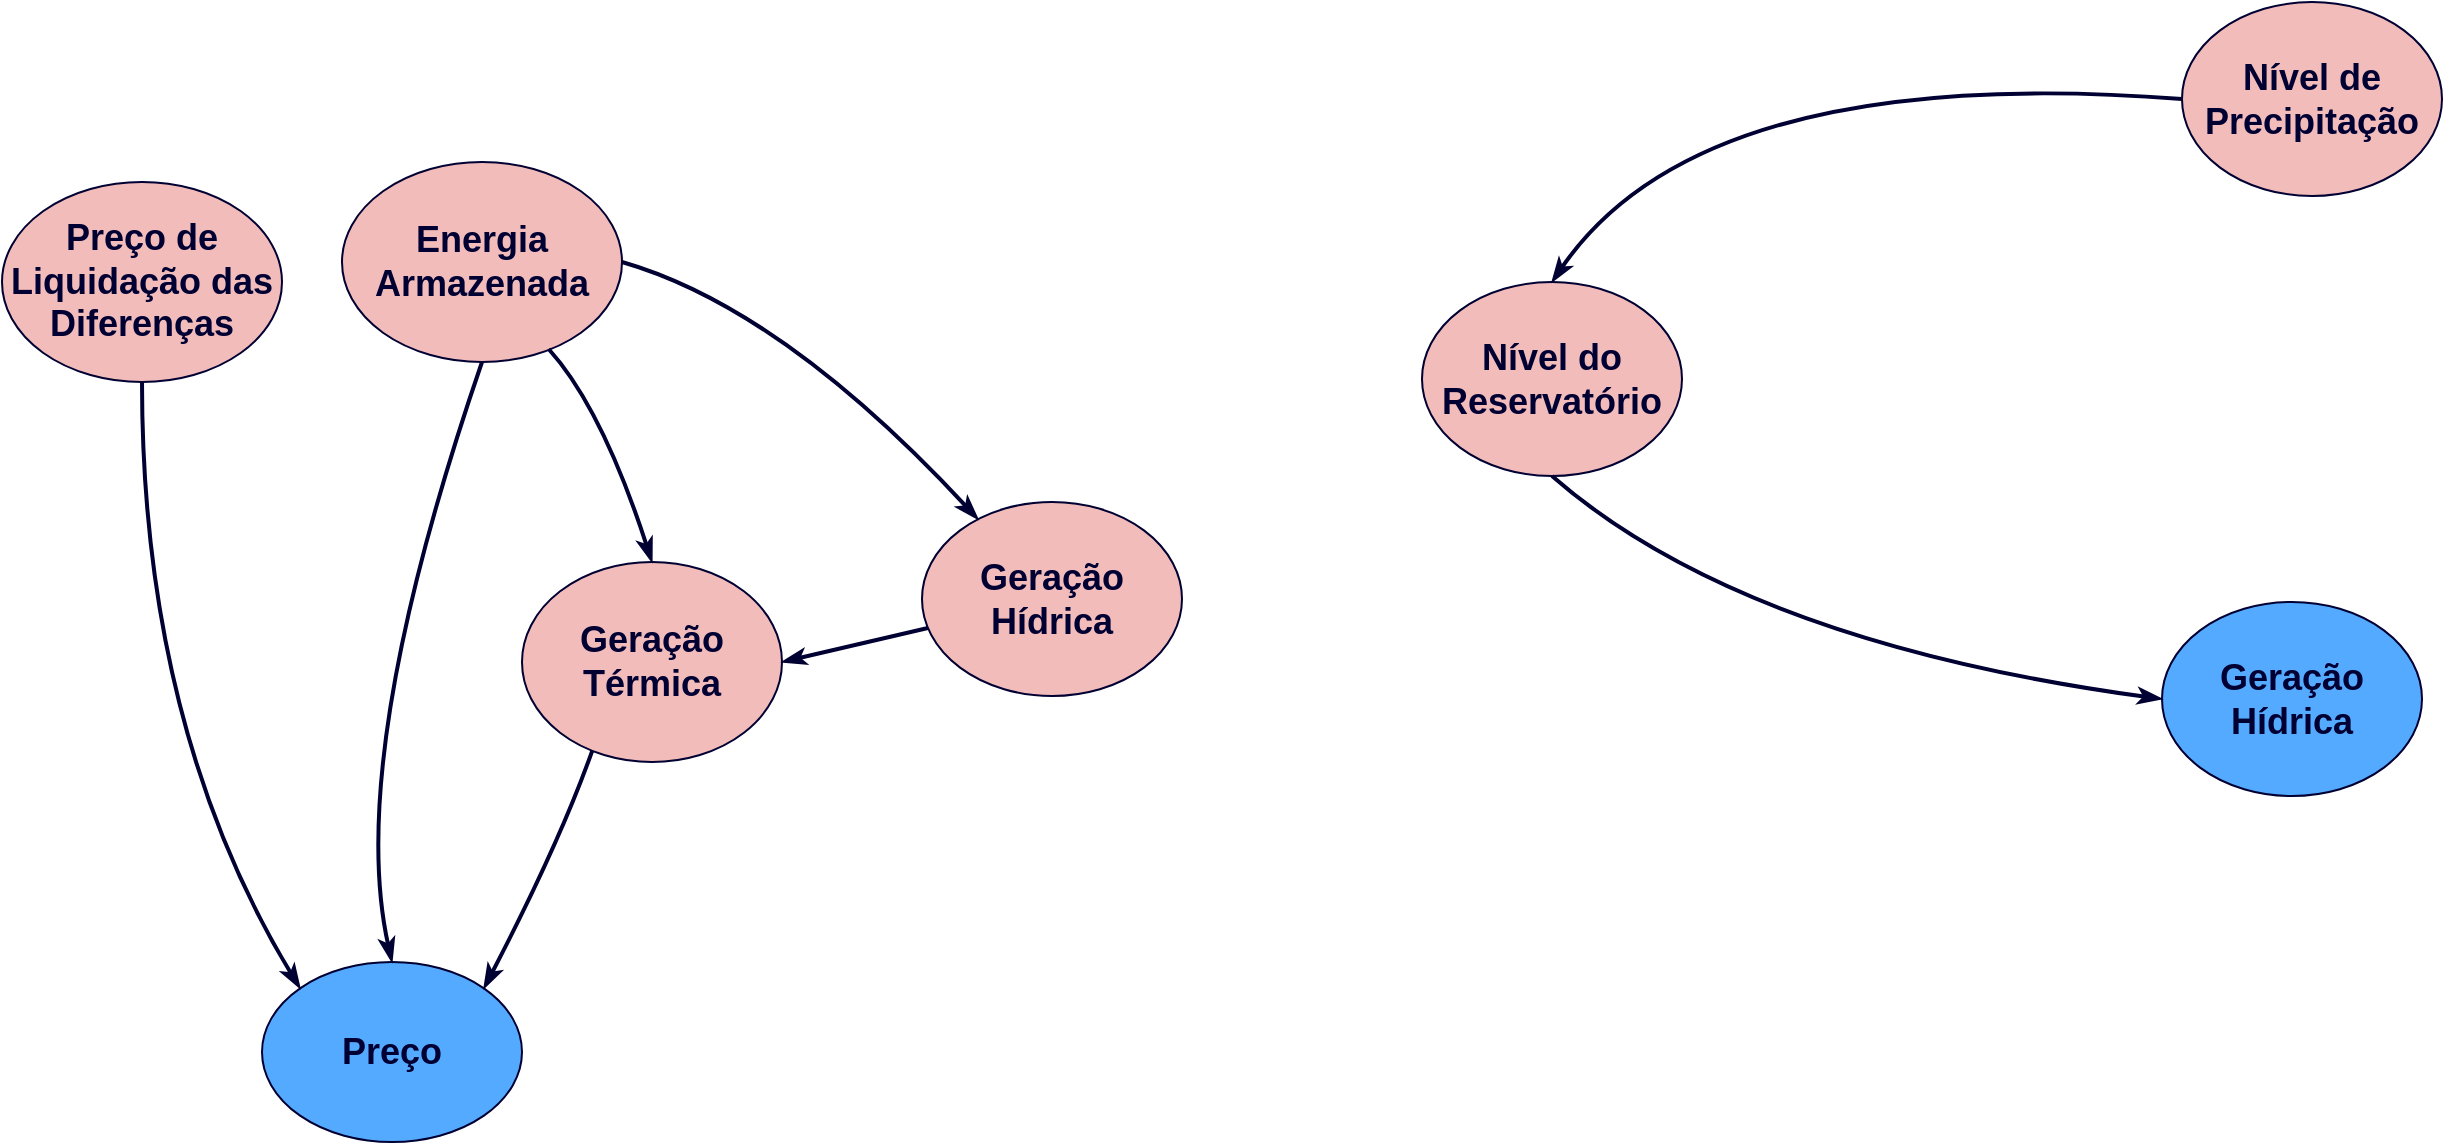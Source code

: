 <mxfile version="24.0.7" type="google">
  <diagram name="Página-1" id="OcmAsoUz9h90Adji7TMQ">
    <mxGraphModel grid="1" page="1" gridSize="10" guides="1" tooltips="1" connect="1" arrows="1" fold="1" pageScale="1" pageWidth="610" pageHeight="520" math="0" shadow="0">
      <root>
        <mxCell id="0" />
        <mxCell id="1" parent="0" />
        <mxCell id="qFMsDyISqOqKOGWYgI6V-2" value="&lt;font color=&quot;#000033&quot; style=&quot;font-size: 18px;&quot;&gt;&lt;b&gt;Geração Hídrica&lt;/b&gt;&lt;/font&gt;" style="ellipse;whiteSpace=wrap;html=1;fillColor=#F2BCBB;shadow=0;strokeColor=#000033;" vertex="1" parent="1">
          <mxGeometry x="-820" y="300" width="130" height="97" as="geometry" />
        </mxCell>
        <mxCell id="qFMsDyISqOqKOGWYgI6V-9" value="&lt;font color=&quot;#000033&quot; style=&quot;font-size: 18px;&quot;&gt;&lt;b&gt;Preço&lt;/b&gt;&lt;/font&gt;" style="ellipse;whiteSpace=wrap;html=1;fillColor=#54AAFF;shadow=0;strokeColor=#000033;" vertex="1" parent="1">
          <mxGeometry x="-1150" y="530" width="130" height="90" as="geometry" />
        </mxCell>
        <mxCell id="qFMsDyISqOqKOGWYgI6V-10" value="&lt;font color=&quot;#000033&quot; style=&quot;font-size: 18px;&quot;&gt;&lt;b style=&quot;&quot;&gt;Energia Armazenada&lt;/b&gt;&lt;/font&gt;" style="ellipse;whiteSpace=wrap;html=1;fillColor=#F2BCBB;shadow=0;strokeColor=#000033;" vertex="1" parent="1">
          <mxGeometry x="-1110" y="130" width="140" height="100" as="geometry" />
        </mxCell>
        <mxCell id="qFMsDyISqOqKOGWYgI6V-11" value="&lt;font style=&quot;font-size: 18px;&quot; color=&quot;#000033&quot;&gt;&lt;b&gt;Geração Térmica&lt;/b&gt;&lt;/font&gt;" style="ellipse;whiteSpace=wrap;html=1;fillColor=#F2BCBB;shadow=0;strokeColor=#000033;" vertex="1" parent="1">
          <mxGeometry x="-1020" y="330" width="130" height="100" as="geometry" />
        </mxCell>
        <mxCell id="qFMsDyISqOqKOGWYgI6V-12" value="" style="curved=1;endArrow=classicThin;html=1;rounded=0;entryX=0.5;entryY=0;entryDx=0;entryDy=0;strokeWidth=2;strokeColor=#000033;endFill=1;exitX=0.5;exitY=1;exitDx=0;exitDy=0;" edge="1" parent="1" source="qFMsDyISqOqKOGWYgI6V-10" target="qFMsDyISqOqKOGWYgI6V-9">
          <mxGeometry width="50" height="50" relative="1" as="geometry">
            <mxPoint x="-1150" y="313" as="sourcePoint" />
            <mxPoint x="-1002" y="466" as="targetPoint" />
            <Array as="points">
              <mxPoint x="-1108" y="428" />
            </Array>
          </mxGeometry>
        </mxCell>
        <mxCell id="qFMsDyISqOqKOGWYgI6V-13" value="" style="curved=1;endArrow=classicThin;html=1;rounded=0;entryX=1;entryY=0;entryDx=0;entryDy=0;fillColor=#000033;strokeColor=#000033;strokeWidth=2;endFill=1;exitX=0.27;exitY=0.944;exitDx=0;exitDy=0;exitPerimeter=0;" edge="1" parent="1" source="qFMsDyISqOqKOGWYgI6V-11" target="qFMsDyISqOqKOGWYgI6V-9">
          <mxGeometry width="50" height="50" relative="1" as="geometry">
            <mxPoint x="-970" y="363" as="sourcePoint" />
            <mxPoint x="-992" y="476" as="targetPoint" />
            <Array as="points">
              <mxPoint x="-1001" y="470" />
            </Array>
          </mxGeometry>
        </mxCell>
        <mxCell id="zn3NG1fq7bCxj9a39jyr-1" value="&lt;font style=&quot;font-size: 18px;&quot; color=&quot;#000033&quot;&gt;&lt;b style=&quot;&quot;&gt;Preço de Liquidação das Diferenças&lt;/b&gt;&lt;/font&gt;" style="ellipse;whiteSpace=wrap;html=1;fillColor=#F2BCBB;shadow=0;strokeColor=#000033;" vertex="1" parent="1">
          <mxGeometry x="-1280" y="140" width="140" height="100" as="geometry" />
        </mxCell>
        <mxCell id="zn3NG1fq7bCxj9a39jyr-2" value="" style="curved=1;endArrow=classicThin;html=1;rounded=0;exitX=0.5;exitY=1;exitDx=0;exitDy=0;strokeWidth=2;strokeColor=#000033;endFill=1;entryX=0;entryY=0;entryDx=0;entryDy=0;" edge="1" parent="1" source="zn3NG1fq7bCxj9a39jyr-1" target="qFMsDyISqOqKOGWYgI6V-9">
          <mxGeometry width="50" height="50" relative="1" as="geometry">
            <mxPoint x="-1077" y="333" as="sourcePoint" />
            <mxPoint x="-1010" y="603" as="targetPoint" />
            <Array as="points">
              <mxPoint x="-1210" y="413" />
            </Array>
          </mxGeometry>
        </mxCell>
        <mxCell id="zn3NG1fq7bCxj9a39jyr-7" value="" style="curved=1;endArrow=classicThin;html=1;rounded=0;strokeWidth=2;strokeColor=#000033;endFill=1;exitX=1;exitY=0.5;exitDx=0;exitDy=0;" edge="1" parent="1" source="qFMsDyISqOqKOGWYgI6V-10" target="qFMsDyISqOqKOGWYgI6V-2">
          <mxGeometry width="50" height="50" relative="1" as="geometry">
            <mxPoint x="-1060" y="163" as="sourcePoint" />
            <mxPoint x="-1094" y="632" as="targetPoint" />
            <Array as="points">
              <mxPoint x="-890" y="203" />
            </Array>
          </mxGeometry>
        </mxCell>
        <mxCell id="zn3NG1fq7bCxj9a39jyr-8" value="" style="endArrow=classicThin;html=1;rounded=0;strokeWidth=2;strokeColor=#000033;endFill=1;entryX=1;entryY=0.5;entryDx=0;entryDy=0;" edge="1" parent="1" source="qFMsDyISqOqKOGWYgI6V-2" target="qFMsDyISqOqKOGWYgI6V-11">
          <mxGeometry width="50" height="50" relative="1" as="geometry">
            <mxPoint x="-915" y="333" as="sourcePoint" />
            <mxPoint x="-830" y="313" as="targetPoint" />
          </mxGeometry>
        </mxCell>
        <mxCell id="zn3NG1fq7bCxj9a39jyr-9" value="" style="curved=1;endArrow=classicThin;html=1;rounded=0;fillColor=#000033;strokeColor=#000033;strokeWidth=2;endFill=1;exitX=0.738;exitY=0.935;exitDx=0;exitDy=0;exitPerimeter=0;entryX=0.5;entryY=0;entryDx=0;entryDy=0;" edge="1" parent="1" source="qFMsDyISqOqKOGWYgI6V-10" target="qFMsDyISqOqKOGWYgI6V-11">
          <mxGeometry width="50" height="50" relative="1" as="geometry">
            <mxPoint x="-1004" y="233" as="sourcePoint" />
            <mxPoint x="-969" y="283" as="targetPoint" />
            <Array as="points">
              <mxPoint x="-980" y="253" />
            </Array>
          </mxGeometry>
        </mxCell>
        <mxCell id="zn3NG1fq7bCxj9a39jyr-15" value="&lt;font color=&quot;#000033&quot;&gt;&lt;span style=&quot;font-size: 18px;&quot;&gt;&lt;b&gt;Nível do Reservatório&lt;/b&gt;&lt;/span&gt;&lt;/font&gt;" style="ellipse;whiteSpace=wrap;html=1;fillColor=#F2BCBB;shadow=0;strokeColor=#000033;" vertex="1" parent="1">
          <mxGeometry x="-570" y="190" width="130" height="97" as="geometry" />
        </mxCell>
        <mxCell id="zn3NG1fq7bCxj9a39jyr-16" value="&lt;font color=&quot;#000033&quot;&gt;&lt;span style=&quot;font-size: 18px;&quot;&gt;&lt;b&gt;Nível de Precipitação&lt;/b&gt;&lt;/span&gt;&lt;/font&gt;" style="ellipse;whiteSpace=wrap;html=1;fillColor=#F2BCBB;shadow=0;strokeColor=#000033;" vertex="1" parent="1">
          <mxGeometry x="-190" y="50" width="130" height="97" as="geometry" />
        </mxCell>
        <mxCell id="zn3NG1fq7bCxj9a39jyr-17" value="" style="curved=1;endArrow=classicThin;html=1;rounded=0;strokeWidth=2;strokeColor=#000033;endFill=1;entryX=0.5;entryY=0;entryDx=0;entryDy=0;exitX=0;exitY=0.5;exitDx=0;exitDy=0;" edge="1" parent="1" source="zn3NG1fq7bCxj9a39jyr-16" target="zn3NG1fq7bCxj9a39jyr-15">
          <mxGeometry width="50" height="50" relative="1" as="geometry">
            <mxPoint x="-250" y="80" as="sourcePoint" />
            <mxPoint x="-310" y="473" as="targetPoint" />
            <Array as="points">
              <mxPoint x="-430" y="80" />
            </Array>
          </mxGeometry>
        </mxCell>
        <mxCell id="zn3NG1fq7bCxj9a39jyr-18" value="&lt;font color=&quot;#000033&quot; style=&quot;font-size: 18px;&quot;&gt;&lt;b&gt;Geração Hídrica&lt;/b&gt;&lt;/font&gt;" style="ellipse;whiteSpace=wrap;html=1;fillColor=#54AAFF;shadow=0;strokeColor=#000033;" vertex="1" parent="1">
          <mxGeometry x="-200" y="350" width="130" height="97" as="geometry" />
        </mxCell>
        <mxCell id="zn3NG1fq7bCxj9a39jyr-19" value="" style="curved=1;endArrow=classicThin;html=1;rounded=0;strokeWidth=2;strokeColor=#000033;endFill=1;entryX=0;entryY=0.5;entryDx=0;entryDy=0;exitX=0.5;exitY=1;exitDx=0;exitDy=0;" edge="1" parent="1" source="zn3NG1fq7bCxj9a39jyr-15" target="zn3NG1fq7bCxj9a39jyr-18">
          <mxGeometry width="50" height="50" relative="1" as="geometry">
            <mxPoint x="-490" y="250" as="sourcePoint" />
            <mxPoint x="-430" y="372" as="targetPoint" />
            <Array as="points">
              <mxPoint x="-410" y="370" />
            </Array>
          </mxGeometry>
        </mxCell>
      </root>
    </mxGraphModel>
  </diagram>
</mxfile>
